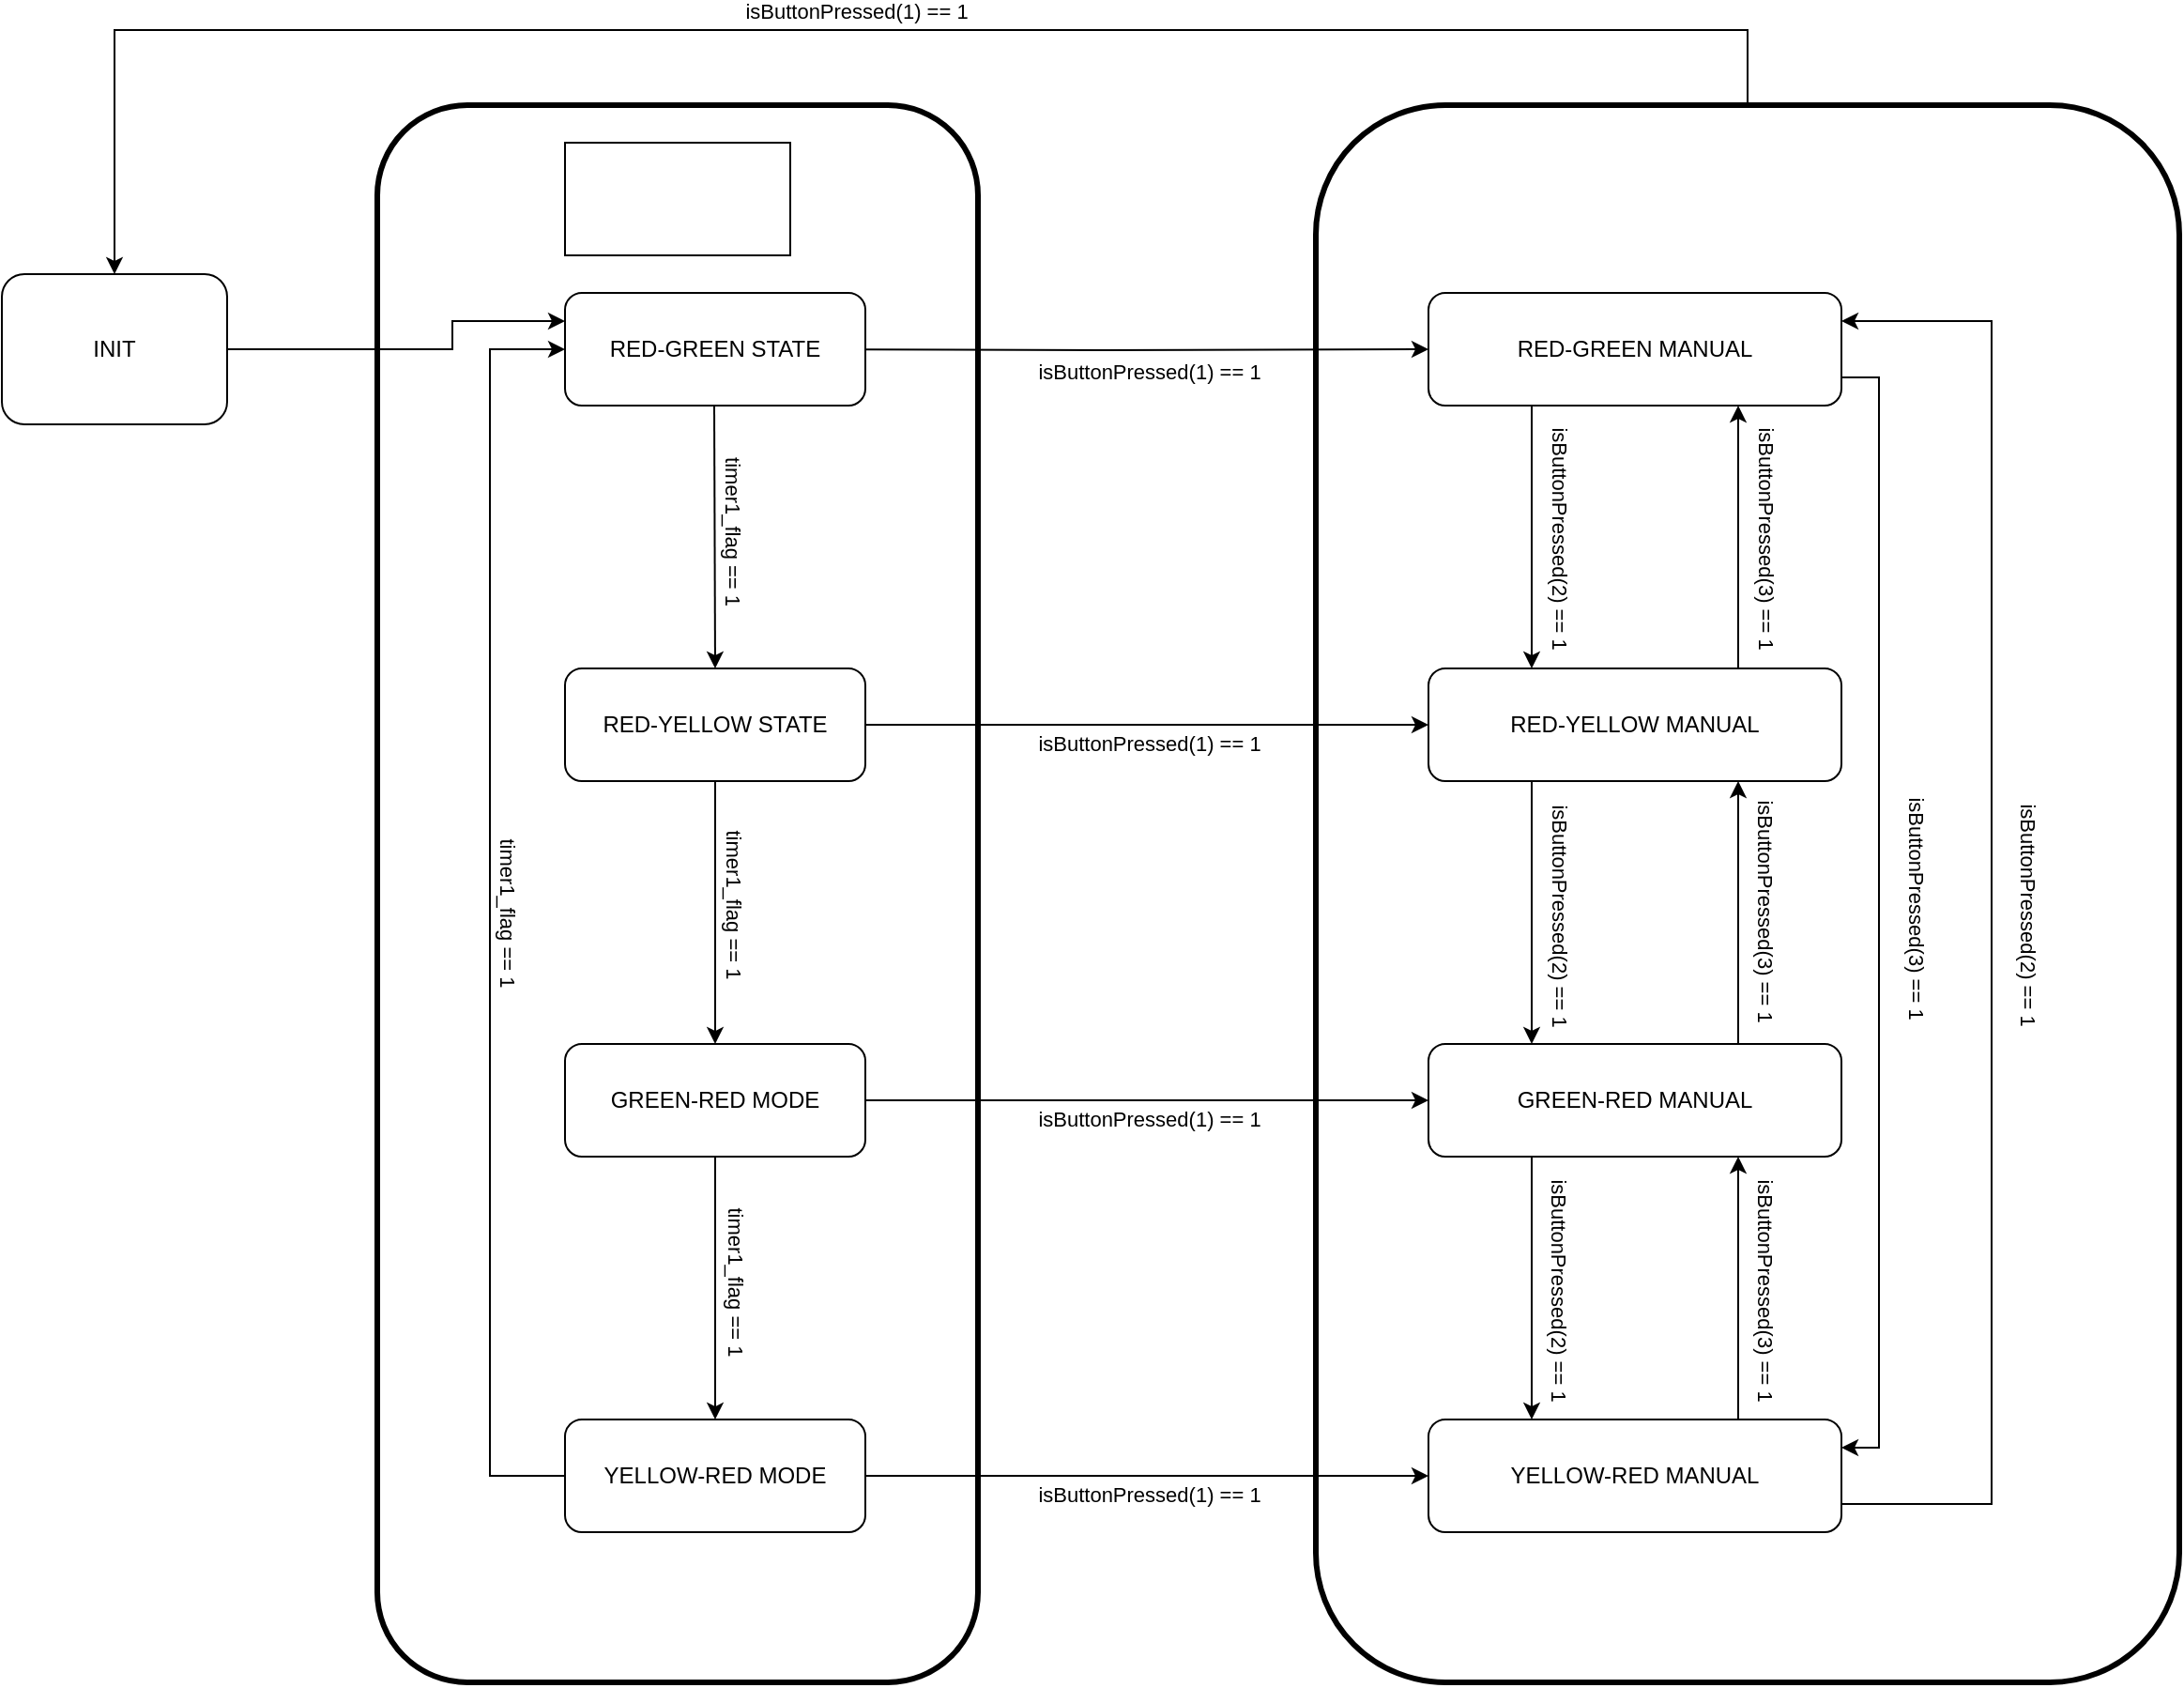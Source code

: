 <mxfile version="22.1.8" type="github">
  <diagram name="Page-1" id="D26T6kKbvl3Vcycv1xWt">
    <mxGraphModel dx="1750" dy="930" grid="1" gridSize="10" guides="1" tooltips="1" connect="1" arrows="1" fold="1" page="1" pageScale="1" pageWidth="850" pageHeight="1100" math="0" shadow="0">
      <root>
        <mxCell id="0" />
        <mxCell id="1" parent="0" />
        <mxCell id="LAHvH7Ds2GCxgvH8qXSM-3" style="edgeStyle=orthogonalEdgeStyle;rounded=0;orthogonalLoop=1;jettySize=auto;html=1;entryX=0;entryY=0.25;entryDx=0;entryDy=0;" edge="1" parent="1" source="LAHvH7Ds2GCxgvH8qXSM-1" target="LAHvH7Ds2GCxgvH8qXSM-29">
          <mxGeometry relative="1" as="geometry">
            <mxPoint x="240" y="210" as="targetPoint" />
            <Array as="points">
              <mxPoint x="280" y="210" />
              <mxPoint x="280" y="195" />
            </Array>
          </mxGeometry>
        </mxCell>
        <mxCell id="LAHvH7Ds2GCxgvH8qXSM-1" value="INIT" style="rounded=1;whiteSpace=wrap;html=1;" vertex="1" parent="1">
          <mxGeometry x="40" y="170" width="120" height="80" as="geometry" />
        </mxCell>
        <mxCell id="LAHvH7Ds2GCxgvH8qXSM-28" value="" style="rounded=1;whiteSpace=wrap;html=1;fillColor=none;strokeWidth=3;" vertex="1" parent="1">
          <mxGeometry x="240" y="80" width="320" height="840" as="geometry" />
        </mxCell>
        <mxCell id="LAHvH7Ds2GCxgvH8qXSM-34" style="edgeStyle=orthogonalEdgeStyle;rounded=0;orthogonalLoop=1;jettySize=auto;html=1;entryX=0.5;entryY=0;entryDx=0;entryDy=0;" edge="1" parent="1" target="LAHvH7Ds2GCxgvH8qXSM-30">
          <mxGeometry relative="1" as="geometry">
            <mxPoint x="419.5" y="240" as="sourcePoint" />
            <mxPoint x="419.5" y="340" as="targetPoint" />
          </mxGeometry>
        </mxCell>
        <mxCell id="LAHvH7Ds2GCxgvH8qXSM-40" value="timer1_flag == 1" style="edgeLabel;html=1;align=center;verticalAlign=middle;resizable=0;points=[];horizontal=1;rotation=90;" vertex="1" connectable="0" parent="LAHvH7Ds2GCxgvH8qXSM-34">
          <mxGeometry x="-0.16" y="1" relative="1" as="geometry">
            <mxPoint x="9" y="8" as="offset" />
          </mxGeometry>
        </mxCell>
        <mxCell id="LAHvH7Ds2GCxgvH8qXSM-54" style="edgeStyle=orthogonalEdgeStyle;rounded=0;orthogonalLoop=1;jettySize=auto;html=1;entryX=0;entryY=0.5;entryDx=0;entryDy=0;" edge="1" parent="1" target="LAHvH7Ds2GCxgvH8qXSM-50">
          <mxGeometry relative="1" as="geometry">
            <mxPoint x="450.0" y="210" as="sourcePoint" />
          </mxGeometry>
        </mxCell>
        <mxCell id="LAHvH7Ds2GCxgvH8qXSM-58" value="isButtonPressed(1) == 1" style="edgeLabel;html=1;align=center;verticalAlign=middle;resizable=0;points=[];" vertex="1" connectable="0" parent="LAHvH7Ds2GCxgvH8qXSM-54">
          <mxGeometry y="1" relative="1" as="geometry">
            <mxPoint x="26" y="11" as="offset" />
          </mxGeometry>
        </mxCell>
        <mxCell id="LAHvH7Ds2GCxgvH8qXSM-29" value="RED-GREEN STATE" style="rounded=1;whiteSpace=wrap;html=1;" vertex="1" parent="1">
          <mxGeometry x="340" y="180" width="160" height="60" as="geometry" />
        </mxCell>
        <mxCell id="LAHvH7Ds2GCxgvH8qXSM-35" style="edgeStyle=orthogonalEdgeStyle;rounded=0;orthogonalLoop=1;jettySize=auto;html=1;" edge="1" parent="1" source="LAHvH7Ds2GCxgvH8qXSM-30" target="LAHvH7Ds2GCxgvH8qXSM-31">
          <mxGeometry relative="1" as="geometry" />
        </mxCell>
        <mxCell id="LAHvH7Ds2GCxgvH8qXSM-41" value="timer1_flag == 1" style="edgeLabel;html=1;align=center;verticalAlign=middle;resizable=0;points=[];horizontal=1;rotation=90;" vertex="1" connectable="0" parent="LAHvH7Ds2GCxgvH8qXSM-35">
          <mxGeometry x="-0.26" relative="1" as="geometry">
            <mxPoint x="10" y="13" as="offset" />
          </mxGeometry>
        </mxCell>
        <mxCell id="LAHvH7Ds2GCxgvH8qXSM-55" style="edgeStyle=orthogonalEdgeStyle;rounded=0;orthogonalLoop=1;jettySize=auto;html=1;entryX=0;entryY=0.5;entryDx=0;entryDy=0;exitX=1;exitY=0.5;exitDx=0;exitDy=0;" edge="1" parent="1" source="LAHvH7Ds2GCxgvH8qXSM-30" target="LAHvH7Ds2GCxgvH8qXSM-51">
          <mxGeometry relative="1" as="geometry">
            <mxPoint x="450.0" y="370" as="sourcePoint" />
          </mxGeometry>
        </mxCell>
        <mxCell id="LAHvH7Ds2GCxgvH8qXSM-62" value="isButtonPressed(1) == 1" style="edgeLabel;html=1;align=center;verticalAlign=middle;resizable=0;points=[];" vertex="1" connectable="0" parent="LAHvH7Ds2GCxgvH8qXSM-55">
          <mxGeometry x="-0.005" relative="1" as="geometry">
            <mxPoint x="1" y="10" as="offset" />
          </mxGeometry>
        </mxCell>
        <mxCell id="LAHvH7Ds2GCxgvH8qXSM-30" value="RED-YELLOW STATE" style="rounded=1;whiteSpace=wrap;html=1;" vertex="1" parent="1">
          <mxGeometry x="340" y="380" width="160" height="60" as="geometry" />
        </mxCell>
        <mxCell id="LAHvH7Ds2GCxgvH8qXSM-36" style="edgeStyle=orthogonalEdgeStyle;rounded=0;orthogonalLoop=1;jettySize=auto;html=1;" edge="1" parent="1" source="LAHvH7Ds2GCxgvH8qXSM-31" target="LAHvH7Ds2GCxgvH8qXSM-32">
          <mxGeometry relative="1" as="geometry" />
        </mxCell>
        <mxCell id="LAHvH7Ds2GCxgvH8qXSM-43" value="timer1_flag == 1" style="edgeLabel;html=1;align=center;verticalAlign=middle;resizable=0;points=[];horizontal=1;rotation=90;" vertex="1" connectable="0" parent="LAHvH7Ds2GCxgvH8qXSM-36">
          <mxGeometry x="-0.06" y="1" relative="1" as="geometry">
            <mxPoint x="10" as="offset" />
          </mxGeometry>
        </mxCell>
        <mxCell id="LAHvH7Ds2GCxgvH8qXSM-56" style="edgeStyle=orthogonalEdgeStyle;rounded=0;orthogonalLoop=1;jettySize=auto;html=1;entryX=0;entryY=0.5;entryDx=0;entryDy=0;exitX=1;exitY=0.5;exitDx=0;exitDy=0;" edge="1" parent="1" source="LAHvH7Ds2GCxgvH8qXSM-31" target="LAHvH7Ds2GCxgvH8qXSM-52">
          <mxGeometry relative="1" as="geometry">
            <mxPoint x="450.0" y="530" as="sourcePoint" />
          </mxGeometry>
        </mxCell>
        <mxCell id="LAHvH7Ds2GCxgvH8qXSM-63" value="isButtonPressed(1) == 1" style="edgeLabel;html=1;align=center;verticalAlign=middle;resizable=0;points=[];" vertex="1" connectable="0" parent="LAHvH7Ds2GCxgvH8qXSM-56">
          <mxGeometry x="-0.005" y="3" relative="1" as="geometry">
            <mxPoint x="1" y="13" as="offset" />
          </mxGeometry>
        </mxCell>
        <mxCell id="LAHvH7Ds2GCxgvH8qXSM-31" value="GREEN-RED MODE" style="rounded=1;whiteSpace=wrap;html=1;" vertex="1" parent="1">
          <mxGeometry x="340" y="580" width="160" height="60" as="geometry" />
        </mxCell>
        <mxCell id="LAHvH7Ds2GCxgvH8qXSM-39" style="edgeStyle=orthogonalEdgeStyle;rounded=0;orthogonalLoop=1;jettySize=auto;html=1;entryX=0;entryY=0.5;entryDx=0;entryDy=0;exitX=0;exitY=0.5;exitDx=0;exitDy=0;" edge="1" parent="1" source="LAHvH7Ds2GCxgvH8qXSM-32" target="LAHvH7Ds2GCxgvH8qXSM-29">
          <mxGeometry relative="1" as="geometry">
            <Array as="points">
              <mxPoint x="300" y="810" />
              <mxPoint x="300" y="210" />
            </Array>
          </mxGeometry>
        </mxCell>
        <mxCell id="LAHvH7Ds2GCxgvH8qXSM-46" value="timer1_flag == 1" style="edgeLabel;html=1;align=center;verticalAlign=middle;resizable=0;points=[];rotation=90;" vertex="1" connectable="0" parent="LAHvH7Ds2GCxgvH8qXSM-39">
          <mxGeometry x="0.004" relative="1" as="geometry">
            <mxPoint x="10" y="1" as="offset" />
          </mxGeometry>
        </mxCell>
        <mxCell id="LAHvH7Ds2GCxgvH8qXSM-57" style="edgeStyle=orthogonalEdgeStyle;rounded=0;orthogonalLoop=1;jettySize=auto;html=1;entryX=0;entryY=0.5;entryDx=0;entryDy=0;exitX=1;exitY=0.5;exitDx=0;exitDy=0;" edge="1" parent="1" source="LAHvH7Ds2GCxgvH8qXSM-32" target="LAHvH7Ds2GCxgvH8qXSM-53">
          <mxGeometry relative="1" as="geometry">
            <mxPoint x="450.0" y="690.0" as="sourcePoint" />
          </mxGeometry>
        </mxCell>
        <mxCell id="LAHvH7Ds2GCxgvH8qXSM-66" value="isButtonPressed(1) == 1" style="edgeLabel;html=1;align=center;verticalAlign=middle;resizable=0;points=[];" vertex="1" connectable="0" parent="LAHvH7Ds2GCxgvH8qXSM-57">
          <mxGeometry x="-0.005" y="-2" relative="1" as="geometry">
            <mxPoint x="1" y="8" as="offset" />
          </mxGeometry>
        </mxCell>
        <mxCell id="LAHvH7Ds2GCxgvH8qXSM-32" value="YELLOW-RED MODE" style="rounded=1;whiteSpace=wrap;html=1;" vertex="1" parent="1">
          <mxGeometry x="340" y="780" width="160" height="60" as="geometry" />
        </mxCell>
        <mxCell id="LAHvH7Ds2GCxgvH8qXSM-48" style="edgeStyle=orthogonalEdgeStyle;rounded=0;orthogonalLoop=1;jettySize=auto;html=1;entryX=0.5;entryY=0;entryDx=0;entryDy=0;exitX=0.5;exitY=0;exitDx=0;exitDy=0;" edge="1" parent="1" source="LAHvH7Ds2GCxgvH8qXSM-47" target="LAHvH7Ds2GCxgvH8qXSM-1">
          <mxGeometry relative="1" as="geometry">
            <mxPoint x="720" y="70" as="targetPoint" />
            <Array as="points">
              <mxPoint x="970" y="40" />
              <mxPoint x="100" y="40" />
            </Array>
          </mxGeometry>
        </mxCell>
        <mxCell id="LAHvH7Ds2GCxgvH8qXSM-59" value="isButtonPressed(1) == 1" style="edgeLabel;html=1;align=center;verticalAlign=middle;resizable=0;points=[];" vertex="1" connectable="0" parent="LAHvH7Ds2GCxgvH8qXSM-48">
          <mxGeometry x="-0.008" y="-1" relative="1" as="geometry">
            <mxPoint x="1" y="-9" as="offset" />
          </mxGeometry>
        </mxCell>
        <mxCell id="LAHvH7Ds2GCxgvH8qXSM-47" value="" style="rounded=1;whiteSpace=wrap;html=1;fillColor=none;strokeWidth=3;" vertex="1" parent="1">
          <mxGeometry x="740" y="80" width="460" height="840" as="geometry" />
        </mxCell>
        <mxCell id="LAHvH7Ds2GCxgvH8qXSM-67" style="edgeStyle=orthogonalEdgeStyle;rounded=0;orthogonalLoop=1;jettySize=auto;html=1;entryX=0.25;entryY=0;entryDx=0;entryDy=0;exitX=0.25;exitY=1;exitDx=0;exitDy=0;" edge="1" parent="1" source="LAHvH7Ds2GCxgvH8qXSM-50" target="LAHvH7Ds2GCxgvH8qXSM-51">
          <mxGeometry relative="1" as="geometry" />
        </mxCell>
        <mxCell id="LAHvH7Ds2GCxgvH8qXSM-78" value="isButtonPressed(2) == 1" style="edgeLabel;html=1;align=center;verticalAlign=middle;resizable=0;points=[];rotation=90;" vertex="1" connectable="0" parent="LAHvH7Ds2GCxgvH8qXSM-67">
          <mxGeometry x="-0.002" y="-1" relative="1" as="geometry">
            <mxPoint x="16" as="offset" />
          </mxGeometry>
        </mxCell>
        <mxCell id="LAHvH7Ds2GCxgvH8qXSM-74" style="edgeStyle=orthogonalEdgeStyle;rounded=0;orthogonalLoop=1;jettySize=auto;html=1;exitX=1;exitY=0.75;exitDx=0;exitDy=0;entryX=1;entryY=0.25;entryDx=0;entryDy=0;" edge="1" parent="1" source="LAHvH7Ds2GCxgvH8qXSM-50" target="LAHvH7Ds2GCxgvH8qXSM-53">
          <mxGeometry relative="1" as="geometry">
            <Array as="points">
              <mxPoint x="1040" y="225" />
              <mxPoint x="1040" y="795" />
            </Array>
          </mxGeometry>
        </mxCell>
        <mxCell id="LAHvH7Ds2GCxgvH8qXSM-83" value="isButtonPressed(3) == 1" style="edgeLabel;html=1;align=center;verticalAlign=middle;resizable=0;points=[];rotation=90;" vertex="1" connectable="0" parent="LAHvH7Ds2GCxgvH8qXSM-74">
          <mxGeometry x="-0.01" relative="1" as="geometry">
            <mxPoint x="20" as="offset" />
          </mxGeometry>
        </mxCell>
        <mxCell id="LAHvH7Ds2GCxgvH8qXSM-50" value="RED-GREEN MANUAL" style="rounded=1;whiteSpace=wrap;html=1;" vertex="1" parent="1">
          <mxGeometry x="800" y="180" width="220" height="60" as="geometry" />
        </mxCell>
        <mxCell id="LAHvH7Ds2GCxgvH8qXSM-68" style="edgeStyle=orthogonalEdgeStyle;rounded=0;orthogonalLoop=1;jettySize=auto;html=1;exitX=0.75;exitY=0;exitDx=0;exitDy=0;entryX=0.75;entryY=1;entryDx=0;entryDy=0;" edge="1" parent="1" source="LAHvH7Ds2GCxgvH8qXSM-51" target="LAHvH7Ds2GCxgvH8qXSM-50">
          <mxGeometry relative="1" as="geometry" />
        </mxCell>
        <mxCell id="LAHvH7Ds2GCxgvH8qXSM-84" value="isButtonPressed(3) == 1" style="edgeLabel;html=1;align=center;verticalAlign=middle;resizable=0;points=[];rotation=90;" vertex="1" connectable="0" parent="LAHvH7Ds2GCxgvH8qXSM-68">
          <mxGeometry x="0.002" y="1" relative="1" as="geometry">
            <mxPoint x="16" as="offset" />
          </mxGeometry>
        </mxCell>
        <mxCell id="LAHvH7Ds2GCxgvH8qXSM-69" style="edgeStyle=orthogonalEdgeStyle;rounded=0;orthogonalLoop=1;jettySize=auto;html=1;exitX=0.25;exitY=1;exitDx=0;exitDy=0;entryX=0.25;entryY=0;entryDx=0;entryDy=0;" edge="1" parent="1" source="LAHvH7Ds2GCxgvH8qXSM-51" target="LAHvH7Ds2GCxgvH8qXSM-52">
          <mxGeometry relative="1" as="geometry" />
        </mxCell>
        <mxCell id="LAHvH7Ds2GCxgvH8qXSM-80" value="isButtonPressed(2) == 1" style="edgeLabel;html=1;align=center;verticalAlign=middle;resizable=0;points=[];rotation=90;" vertex="1" connectable="0" parent="LAHvH7Ds2GCxgvH8qXSM-69">
          <mxGeometry x="0.015" y="1" relative="1" as="geometry">
            <mxPoint x="14" as="offset" />
          </mxGeometry>
        </mxCell>
        <mxCell id="LAHvH7Ds2GCxgvH8qXSM-51" value="RED-YELLOW MANUAL" style="rounded=1;whiteSpace=wrap;html=1;" vertex="1" parent="1">
          <mxGeometry x="800" y="380" width="220" height="60" as="geometry" />
        </mxCell>
        <mxCell id="LAHvH7Ds2GCxgvH8qXSM-70" style="edgeStyle=orthogonalEdgeStyle;rounded=0;orthogonalLoop=1;jettySize=auto;html=1;exitX=0.25;exitY=1;exitDx=0;exitDy=0;entryX=0.25;entryY=0;entryDx=0;entryDy=0;" edge="1" parent="1" source="LAHvH7Ds2GCxgvH8qXSM-52" target="LAHvH7Ds2GCxgvH8qXSM-53">
          <mxGeometry relative="1" as="geometry" />
        </mxCell>
        <mxCell id="LAHvH7Ds2GCxgvH8qXSM-81" value="isButtonPressed(2) == 1" style="edgeLabel;html=1;align=center;verticalAlign=middle;resizable=0;points=[];rotation=90;" vertex="1" connectable="0" parent="LAHvH7Ds2GCxgvH8qXSM-70">
          <mxGeometry x="-0.035" y="-2" relative="1" as="geometry">
            <mxPoint x="17" y="3" as="offset" />
          </mxGeometry>
        </mxCell>
        <mxCell id="LAHvH7Ds2GCxgvH8qXSM-72" style="edgeStyle=orthogonalEdgeStyle;rounded=0;orthogonalLoop=1;jettySize=auto;html=1;exitX=0.75;exitY=0;exitDx=0;exitDy=0;entryX=0.75;entryY=1;entryDx=0;entryDy=0;" edge="1" parent="1" source="LAHvH7Ds2GCxgvH8qXSM-52" target="LAHvH7Ds2GCxgvH8qXSM-51">
          <mxGeometry relative="1" as="geometry" />
        </mxCell>
        <mxCell id="LAHvH7Ds2GCxgvH8qXSM-85" value="isButtonPressed(3) == 1" style="edgeLabel;html=1;align=center;verticalAlign=middle;resizable=0;points=[];rotation=90;" vertex="1" connectable="0" parent="LAHvH7Ds2GCxgvH8qXSM-72">
          <mxGeometry x="0.018" y="-1" relative="1" as="geometry">
            <mxPoint x="14" as="offset" />
          </mxGeometry>
        </mxCell>
        <mxCell id="LAHvH7Ds2GCxgvH8qXSM-52" value="GREEN-RED MANUAL" style="rounded=1;whiteSpace=wrap;html=1;" vertex="1" parent="1">
          <mxGeometry x="800" y="580" width="220" height="60" as="geometry" />
        </mxCell>
        <mxCell id="LAHvH7Ds2GCxgvH8qXSM-71" style="edgeStyle=orthogonalEdgeStyle;rounded=0;orthogonalLoop=1;jettySize=auto;html=1;exitX=0.75;exitY=0;exitDx=0;exitDy=0;entryX=0.75;entryY=1;entryDx=0;entryDy=0;" edge="1" parent="1" source="LAHvH7Ds2GCxgvH8qXSM-53" target="LAHvH7Ds2GCxgvH8qXSM-52">
          <mxGeometry relative="1" as="geometry" />
        </mxCell>
        <mxCell id="LAHvH7Ds2GCxgvH8qXSM-86" value="isButtonPressed(3) == 1" style="edgeLabel;html=1;align=center;verticalAlign=middle;resizable=0;points=[];rotation=90;" vertex="1" connectable="0" parent="LAHvH7Ds2GCxgvH8qXSM-71">
          <mxGeometry x="0.052" y="1" relative="1" as="geometry">
            <mxPoint x="16" y="4" as="offset" />
          </mxGeometry>
        </mxCell>
        <mxCell id="LAHvH7Ds2GCxgvH8qXSM-75" style="edgeStyle=orthogonalEdgeStyle;rounded=0;orthogonalLoop=1;jettySize=auto;html=1;exitX=1;exitY=0.75;exitDx=0;exitDy=0;entryX=1;entryY=0.25;entryDx=0;entryDy=0;" edge="1" parent="1" source="LAHvH7Ds2GCxgvH8qXSM-53" target="LAHvH7Ds2GCxgvH8qXSM-50">
          <mxGeometry relative="1" as="geometry">
            <Array as="points">
              <mxPoint x="1100" y="825" />
              <mxPoint x="1100" y="195" />
            </Array>
          </mxGeometry>
        </mxCell>
        <mxCell id="LAHvH7Ds2GCxgvH8qXSM-88" value="isButtonPressed(2) == 1" style="edgeLabel;html=1;align=center;verticalAlign=middle;resizable=0;points=[];rotation=90;" vertex="1" connectable="0" parent="LAHvH7Ds2GCxgvH8qXSM-75">
          <mxGeometry x="-0.004" y="-1" relative="1" as="geometry">
            <mxPoint x="19" y="-1" as="offset" />
          </mxGeometry>
        </mxCell>
        <mxCell id="LAHvH7Ds2GCxgvH8qXSM-53" value="YELLOW-RED MANUAL" style="rounded=1;whiteSpace=wrap;html=1;" vertex="1" parent="1">
          <mxGeometry x="800" y="780" width="220" height="60" as="geometry" />
        </mxCell>
        <mxCell id="LAHvH7Ds2GCxgvH8qXSM-91" value="" style="rounded=0;whiteSpace=wrap;html=1;" vertex="1" parent="1">
          <mxGeometry x="340" y="100" width="120" height="60" as="geometry" />
        </mxCell>
      </root>
    </mxGraphModel>
  </diagram>
</mxfile>
